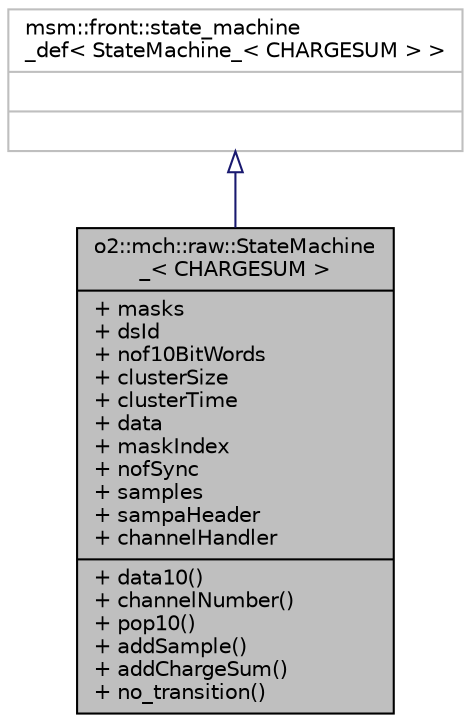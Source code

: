 digraph "o2::mch::raw::StateMachine_&lt; CHARGESUM &gt;"
{
 // INTERACTIVE_SVG=YES
  bgcolor="transparent";
  edge [fontname="Helvetica",fontsize="10",labelfontname="Helvetica",labelfontsize="10"];
  node [fontname="Helvetica",fontsize="10",shape=record];
  Node0 [label="{o2::mch::raw::StateMachine\l_\< CHARGESUM \>\n|+ masks\l+ dsId\l+ nof10BitWords\l+ clusterSize\l+ clusterTime\l+ data\l+ maskIndex\l+ nofSync\l+ samples\l+ sampaHeader\l+ channelHandler\l|+ data10()\l+ channelNumber()\l+ pop10()\l+ addSample()\l+ addChargeSum()\l+ no_transition()\l}",height=0.2,width=0.4,color="black", fillcolor="grey75", style="filled", fontcolor="black"];
  Node1 -> Node0 [dir="back",color="midnightblue",fontsize="10",style="solid",arrowtail="onormal",fontname="Helvetica"];
  Node1 [label="{msm::front::state_machine\l_def\< StateMachine_\< CHARGESUM \> \>\n||}",height=0.2,width=0.4,color="grey75"];
}
